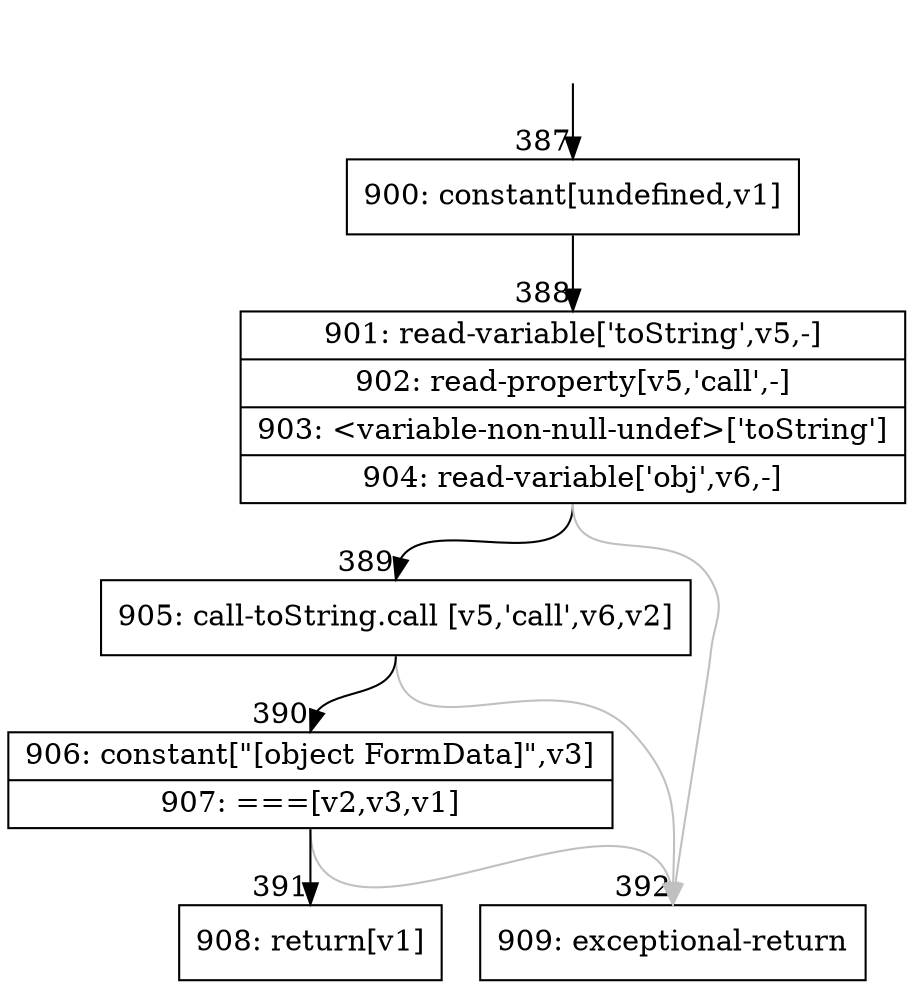 digraph {
rankdir="TD"
BB_entry40[shape=none,label=""];
BB_entry40 -> BB387 [tailport=s, headport=n, headlabel="    387"]
BB387 [shape=record label="{900: constant[undefined,v1]}" ] 
BB387 -> BB388 [tailport=s, headport=n, headlabel="      388"]
BB388 [shape=record label="{901: read-variable['toString',v5,-]|902: read-property[v5,'call',-]|903: \<variable-non-null-undef\>['toString']|904: read-variable['obj',v6,-]}" ] 
BB388 -> BB389 [tailport=s, headport=n, headlabel="      389"]
BB388 -> BB392 [tailport=s, headport=n, color=gray, headlabel="      392"]
BB389 [shape=record label="{905: call-toString.call [v5,'call',v6,v2]}" ] 
BB389 -> BB390 [tailport=s, headport=n, headlabel="      390"]
BB389 -> BB392 [tailport=s, headport=n, color=gray]
BB390 [shape=record label="{906: constant[\"[object FormData]\",v3]|907: ===[v2,v3,v1]}" ] 
BB390 -> BB391 [tailport=s, headport=n, headlabel="      391"]
BB390 -> BB392 [tailport=s, headport=n, color=gray]
BB391 [shape=record label="{908: return[v1]}" ] 
BB392 [shape=record label="{909: exceptional-return}" ] 
//#$~ 721
}
